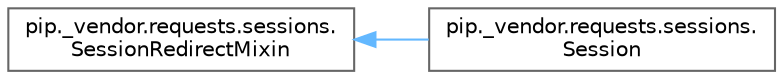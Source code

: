 digraph "Graphical Class Hierarchy"
{
 // LATEX_PDF_SIZE
  bgcolor="transparent";
  edge [fontname=Helvetica,fontsize=10,labelfontname=Helvetica,labelfontsize=10];
  node [fontname=Helvetica,fontsize=10,shape=box,height=0.2,width=0.4];
  rankdir="LR";
  Node0 [id="Node000000",label="pip._vendor.requests.sessions.\lSessionRedirectMixin",height=0.2,width=0.4,color="grey40", fillcolor="white", style="filled",URL="$d2/da7/classpip_1_1__vendor_1_1requests_1_1sessions_1_1SessionRedirectMixin.html",tooltip=" "];
  Node0 -> Node1 [id="edge4931_Node000000_Node000001",dir="back",color="steelblue1",style="solid",tooltip=" "];
  Node1 [id="Node000001",label="pip._vendor.requests.sessions.\lSession",height=0.2,width=0.4,color="grey40", fillcolor="white", style="filled",URL="$d8/d88/classpip_1_1__vendor_1_1requests_1_1sessions_1_1Session.html",tooltip=" "];
}
